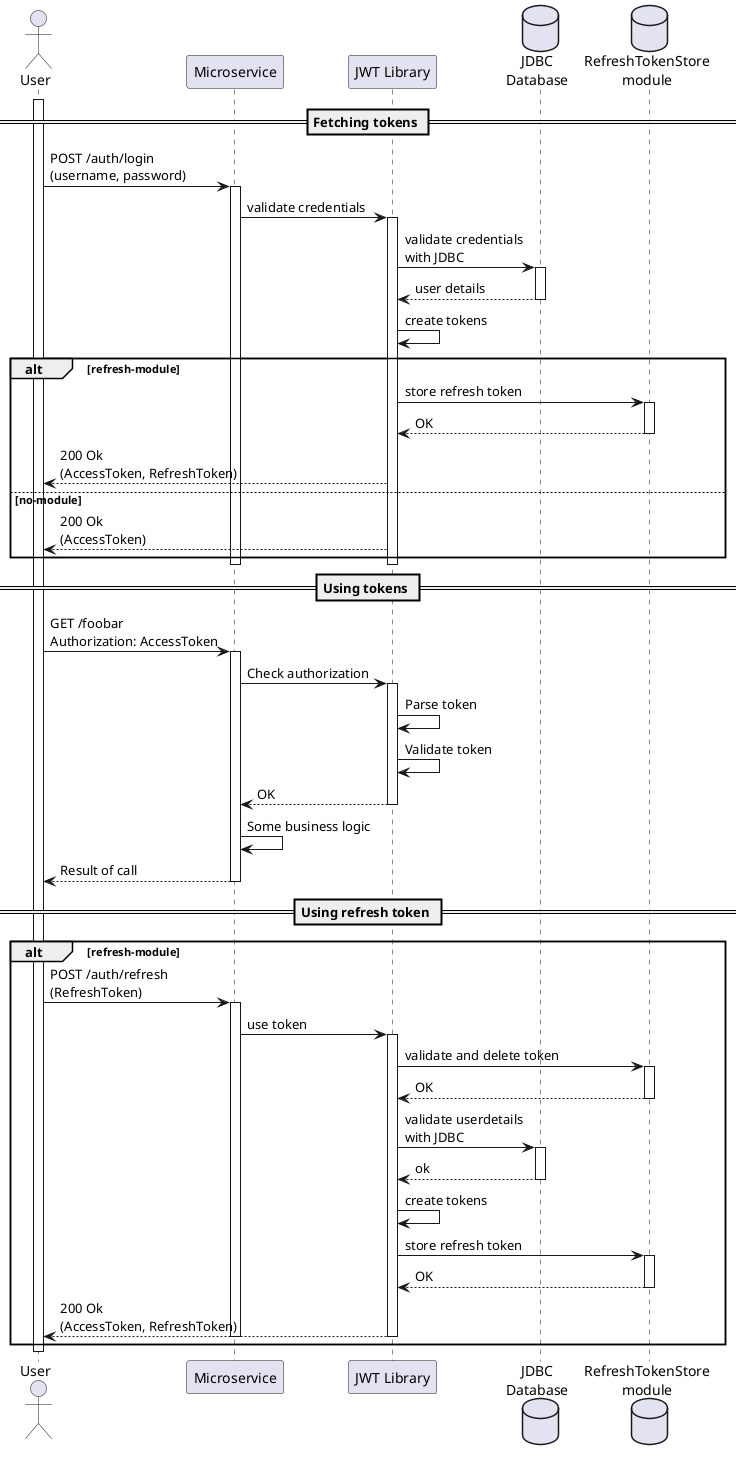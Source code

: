 @startuml

actor "User" as u
participant "Microservice" as ms
participant "JWT Library" as jwtl
database "JDBC\nDatabase" as db
database "RefreshTokenStore\nmodule" as rstore

== Fetching tokens ==
activate u
u -> ms: POST /auth/login\n(username, password)
activate ms
ms -> jwtl: validate credentials
activate jwtl
jwtl -> db: validate credentials\nwith JDBC
activate db
db --> jwtl: user details
deactivate db
jwtl -> jwtl: create tokens

alt refresh-module
jwtl -> rstore: store refresh token
activate rstore
rstore --> jwtl: OK
deactivate rstore
jwtl --> u: 200 Ok\n(AccessToken, RefreshToken)
else no-module
jwtl --> u: 200 Ok\n(AccessToken)
end
deactivate ms
deactivate jwtl


== Using tokens ==
u -> ms: GET /foobar\nAuthorization: AccessToken
activate ms
ms -> jwtl: Check authorization
activate jwtl
jwtl -> jwtl: Parse token
jwtl -> jwtl: Validate token
jwtl --> ms: OK
deactivate jwtl
ms -> ms: Some business logic
ms --> u: Result of call
deactivate jwtl
deactivate ms

== Using refresh token ==
alt refresh-module
u -> ms: POST /auth/refresh\n(RefreshToken)
activate ms
ms -> jwtl: use token
activate jwtl
jwtl -> rstore: validate and delete token
activate rstore
rstore --> jwtl: OK
deactivate rstore
jwtl -> db: validate userdetails\nwith JDBC
activate db
db --> jwtl: ok
deactivate db
jwtl -> jwtl: create tokens
jwtl -> rstore: store refresh token
activate rstore
rstore --> jwtl: OK
deactivate rstore
jwtl --> u: 200 Ok\n(AccessToken, RefreshToken)
deactivate ms
deactivate jwtl
end
deactivate u

@enduml